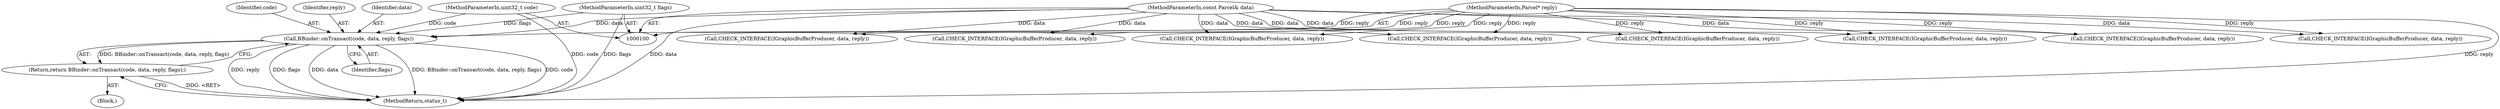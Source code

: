 digraph "0_Android_d06421fd37fbb7fd07002e6738fac3a223cb1a62@pointer" {
"1000373" [label="(Call,BBinder::onTransact(code, data, reply, flags))"];
"1000101" [label="(MethodParameterIn,uint32_t code)"];
"1000102" [label="(MethodParameterIn,const Parcel& data)"];
"1000103" [label="(MethodParameterIn,Parcel* reply)"];
"1000104" [label="(MethodParameterIn,uint32_t flags)"];
"1000372" [label="(Return,return BBinder::onTransact(code, data, reply, flags);)"];
"1000375" [label="(Identifier,data)"];
"1000373" [label="(Call,BBinder::onTransact(code, data, reply, flags))"];
"1000101" [label="(MethodParameterIn,uint32_t code)"];
"1000374" [label="(Identifier,code)"];
"1000354" [label="(Call,CHECK_INTERFACE(IGraphicBufferProducer, data, reply))"];
"1000111" [label="(Call,CHECK_INTERFACE(IGraphicBufferProducer, data, reply))"];
"1000146" [label="(Call,CHECK_INTERFACE(IGraphicBufferProducer, data, reply))"];
"1000105" [label="(Block,)"];
"1000376" [label="(Identifier,reply)"];
"1000316" [label="(Call,CHECK_INTERFACE(IGraphicBufferProducer, data, reply))"];
"1000378" [label="(MethodReturn,status_t)"];
"1000104" [label="(MethodParameterIn,uint32_t flags)"];
"1000372" [label="(Return,return BBinder::onTransact(code, data, reply, flags);)"];
"1000166" [label="(Call,CHECK_INTERFACE(IGraphicBufferProducer, data, reply))"];
"1000102" [label="(MethodParameterIn,const Parcel& data)"];
"1000377" [label="(Identifier,flags)"];
"1000264" [label="(Call,CHECK_INTERFACE(IGraphicBufferProducer, data, reply))"];
"1000229" [label="(Call,CHECK_INTERFACE(IGraphicBufferProducer, data, reply))"];
"1000103" [label="(MethodParameterIn,Parcel* reply)"];
"1000288" [label="(Call,CHECK_INTERFACE(IGraphicBufferProducer, data, reply))"];
"1000373" -> "1000372"  [label="AST: "];
"1000373" -> "1000377"  [label="CFG: "];
"1000374" -> "1000373"  [label="AST: "];
"1000375" -> "1000373"  [label="AST: "];
"1000376" -> "1000373"  [label="AST: "];
"1000377" -> "1000373"  [label="AST: "];
"1000372" -> "1000373"  [label="CFG: "];
"1000373" -> "1000378"  [label="DDG: reply"];
"1000373" -> "1000378"  [label="DDG: flags"];
"1000373" -> "1000378"  [label="DDG: data"];
"1000373" -> "1000378"  [label="DDG: BBinder::onTransact(code, data, reply, flags)"];
"1000373" -> "1000378"  [label="DDG: code"];
"1000373" -> "1000372"  [label="DDG: BBinder::onTransact(code, data, reply, flags)"];
"1000101" -> "1000373"  [label="DDG: code"];
"1000102" -> "1000373"  [label="DDG: data"];
"1000103" -> "1000373"  [label="DDG: reply"];
"1000104" -> "1000373"  [label="DDG: flags"];
"1000101" -> "1000100"  [label="AST: "];
"1000101" -> "1000378"  [label="DDG: code"];
"1000102" -> "1000100"  [label="AST: "];
"1000102" -> "1000378"  [label="DDG: data"];
"1000102" -> "1000111"  [label="DDG: data"];
"1000102" -> "1000146"  [label="DDG: data"];
"1000102" -> "1000166"  [label="DDG: data"];
"1000102" -> "1000229"  [label="DDG: data"];
"1000102" -> "1000264"  [label="DDG: data"];
"1000102" -> "1000288"  [label="DDG: data"];
"1000102" -> "1000316"  [label="DDG: data"];
"1000102" -> "1000354"  [label="DDG: data"];
"1000103" -> "1000100"  [label="AST: "];
"1000103" -> "1000378"  [label="DDG: reply"];
"1000103" -> "1000111"  [label="DDG: reply"];
"1000103" -> "1000146"  [label="DDG: reply"];
"1000103" -> "1000166"  [label="DDG: reply"];
"1000103" -> "1000229"  [label="DDG: reply"];
"1000103" -> "1000264"  [label="DDG: reply"];
"1000103" -> "1000288"  [label="DDG: reply"];
"1000103" -> "1000316"  [label="DDG: reply"];
"1000103" -> "1000354"  [label="DDG: reply"];
"1000104" -> "1000100"  [label="AST: "];
"1000104" -> "1000378"  [label="DDG: flags"];
"1000372" -> "1000105"  [label="AST: "];
"1000378" -> "1000372"  [label="CFG: "];
"1000372" -> "1000378"  [label="DDG: <RET>"];
}
